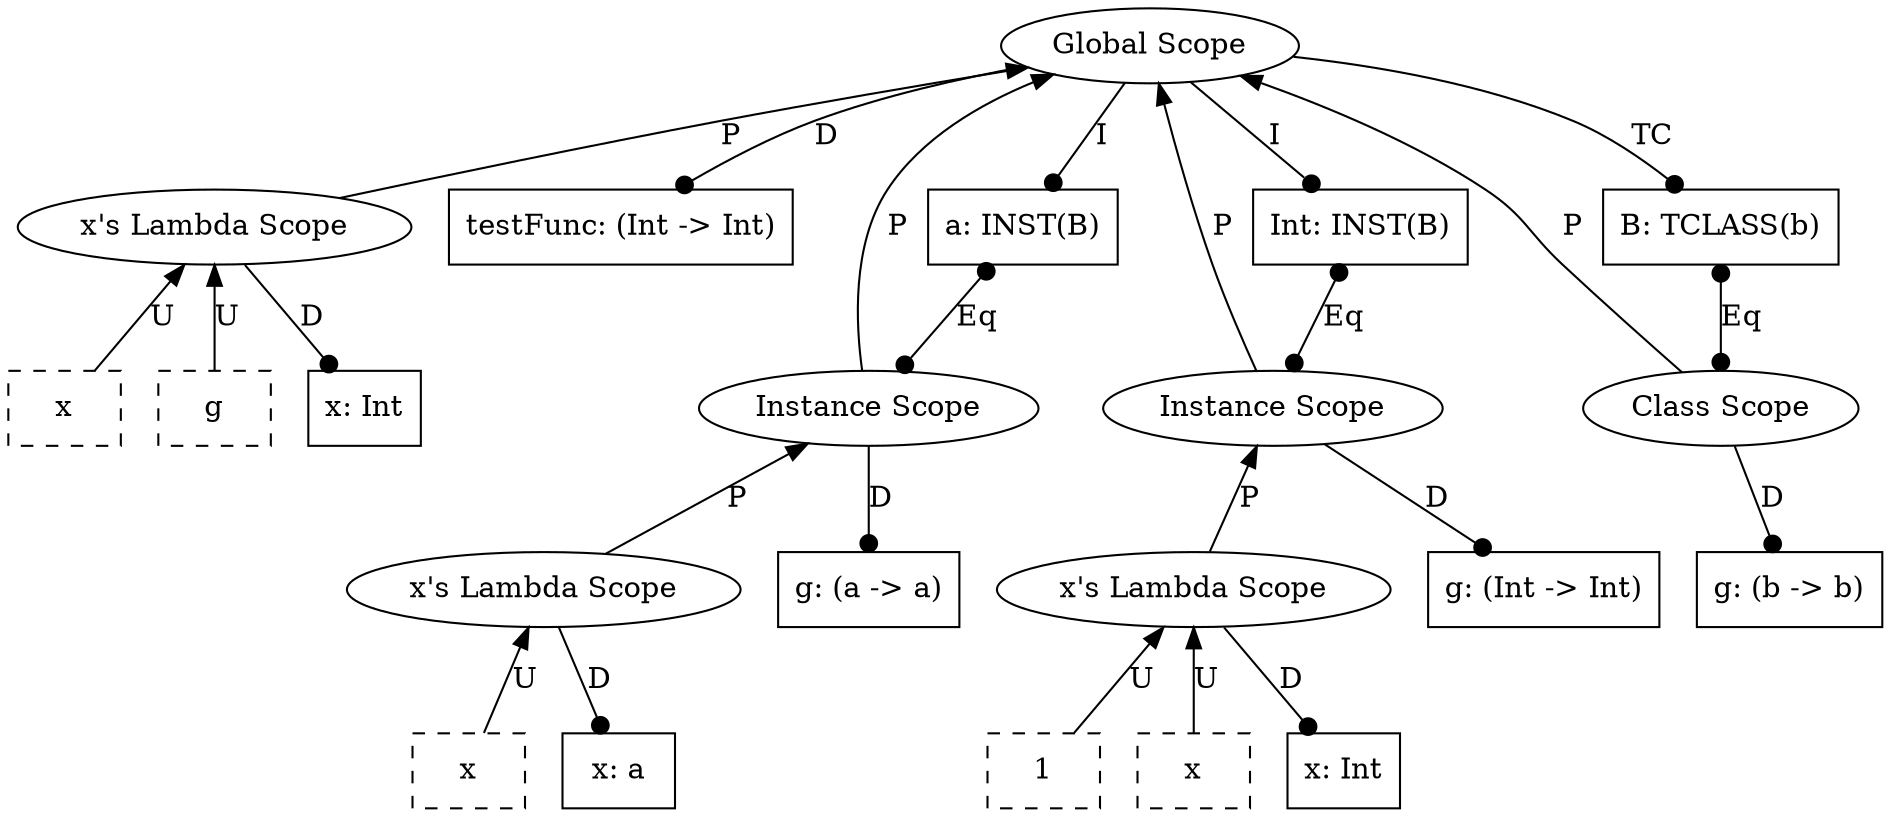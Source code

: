 graph {
    21 [label=x
       ,shape=box
       ,style=dashed];
    20 [label=g
       ,shape=box
       ,style=dashed];
    19 [label="x: Int",shape=box];
    18 [label="x's Lambda Scope"
       ,shape=ellipse];
    17 [label="testFunc: (Int -> Int)"
       ,shape=box];
    16 [label=x
       ,shape=box
       ,style=dashed];
    15 [label="x: a",shape=box];
    14 [label="x's Lambda Scope"
       ,shape=ellipse];
    13 [label="g: (a -> a)"
       ,shape=box];
    12 [label="Instance Scope"
       ,shape=ellipse];
    11 [label="a: INST(B)"
       ,shape=box];
    10 [label=1
       ,shape=box
       ,style=dashed];
    9 [label=x
      ,shape=box
      ,style=dashed];
    8 [label="x: Int",shape=box];
    7 [label="x's Lambda Scope"
      ,shape=ellipse];
    6 [label="g: (Int -> Int)"
      ,shape=box];
    5 [label="Instance Scope"
      ,shape=ellipse];
    4 [label="Int: INST(B)"
      ,shape=box];
    3 [label="g: (b -> b)"
      ,shape=box];
    2 [label="Class Scope"
      ,shape=ellipse];
    1 [label="B: TCLASS(b)"
      ,shape=box];
    0 [label="Global Scope"
      ,shape=ellipse];
    18 -- 21 [label=U,dir=back];
    18 -- 20 [label=U,dir=back];
    18 -- 19 [label=D
             ,dir=forward
             ,arrowhead=dot];
    0 -- 18 [label=P,dir=back];
    0 -- 17 [label=D
            ,dir=forward
            ,arrowhead=dot];
    14 -- 16 [label=U,dir=back];
    14 -- 15 [label=D
             ,dir=forward
             ,arrowhead=dot];
    12 -- 14 [label=P,dir=back];
    12 -- 13 [label=D
             ,dir=forward
             ,arrowhead=dot];
    11 -- 12 [label=Eq
             ,dir=both
             ,arrowhead=dot
             ,arrowtail=dot];
    0 -- 12 [label=P,dir=back];
    0 -- 11 [label=I
            ,dir=forward
            ,arrowhead=dot];
    7 -- 10 [label=U,dir=back];
    7 -- 9 [label=U,dir=back];
    7 -- 8 [label=D
           ,dir=forward
           ,arrowhead=dot];
    5 -- 7 [label=P,dir=back];
    5 -- 6 [label=D
           ,dir=forward
           ,arrowhead=dot];
    4 -- 5 [label=Eq
           ,dir=both
           ,arrowhead=dot
           ,arrowtail=dot];
    0 -- 5 [label=P,dir=back];
    0 -- 4 [label=I
           ,dir=forward
           ,arrowhead=dot];
    2 -- 3 [label=D
           ,dir=forward
           ,arrowhead=dot];
    1 -- 2 [label=Eq
           ,dir=both
           ,arrowhead=dot
           ,arrowtail=dot];
    0 -- 2 [label=P,dir=back];
    0 -- 1 [label=TC
           ,dir=forward
           ,arrowhead=dot];
}
